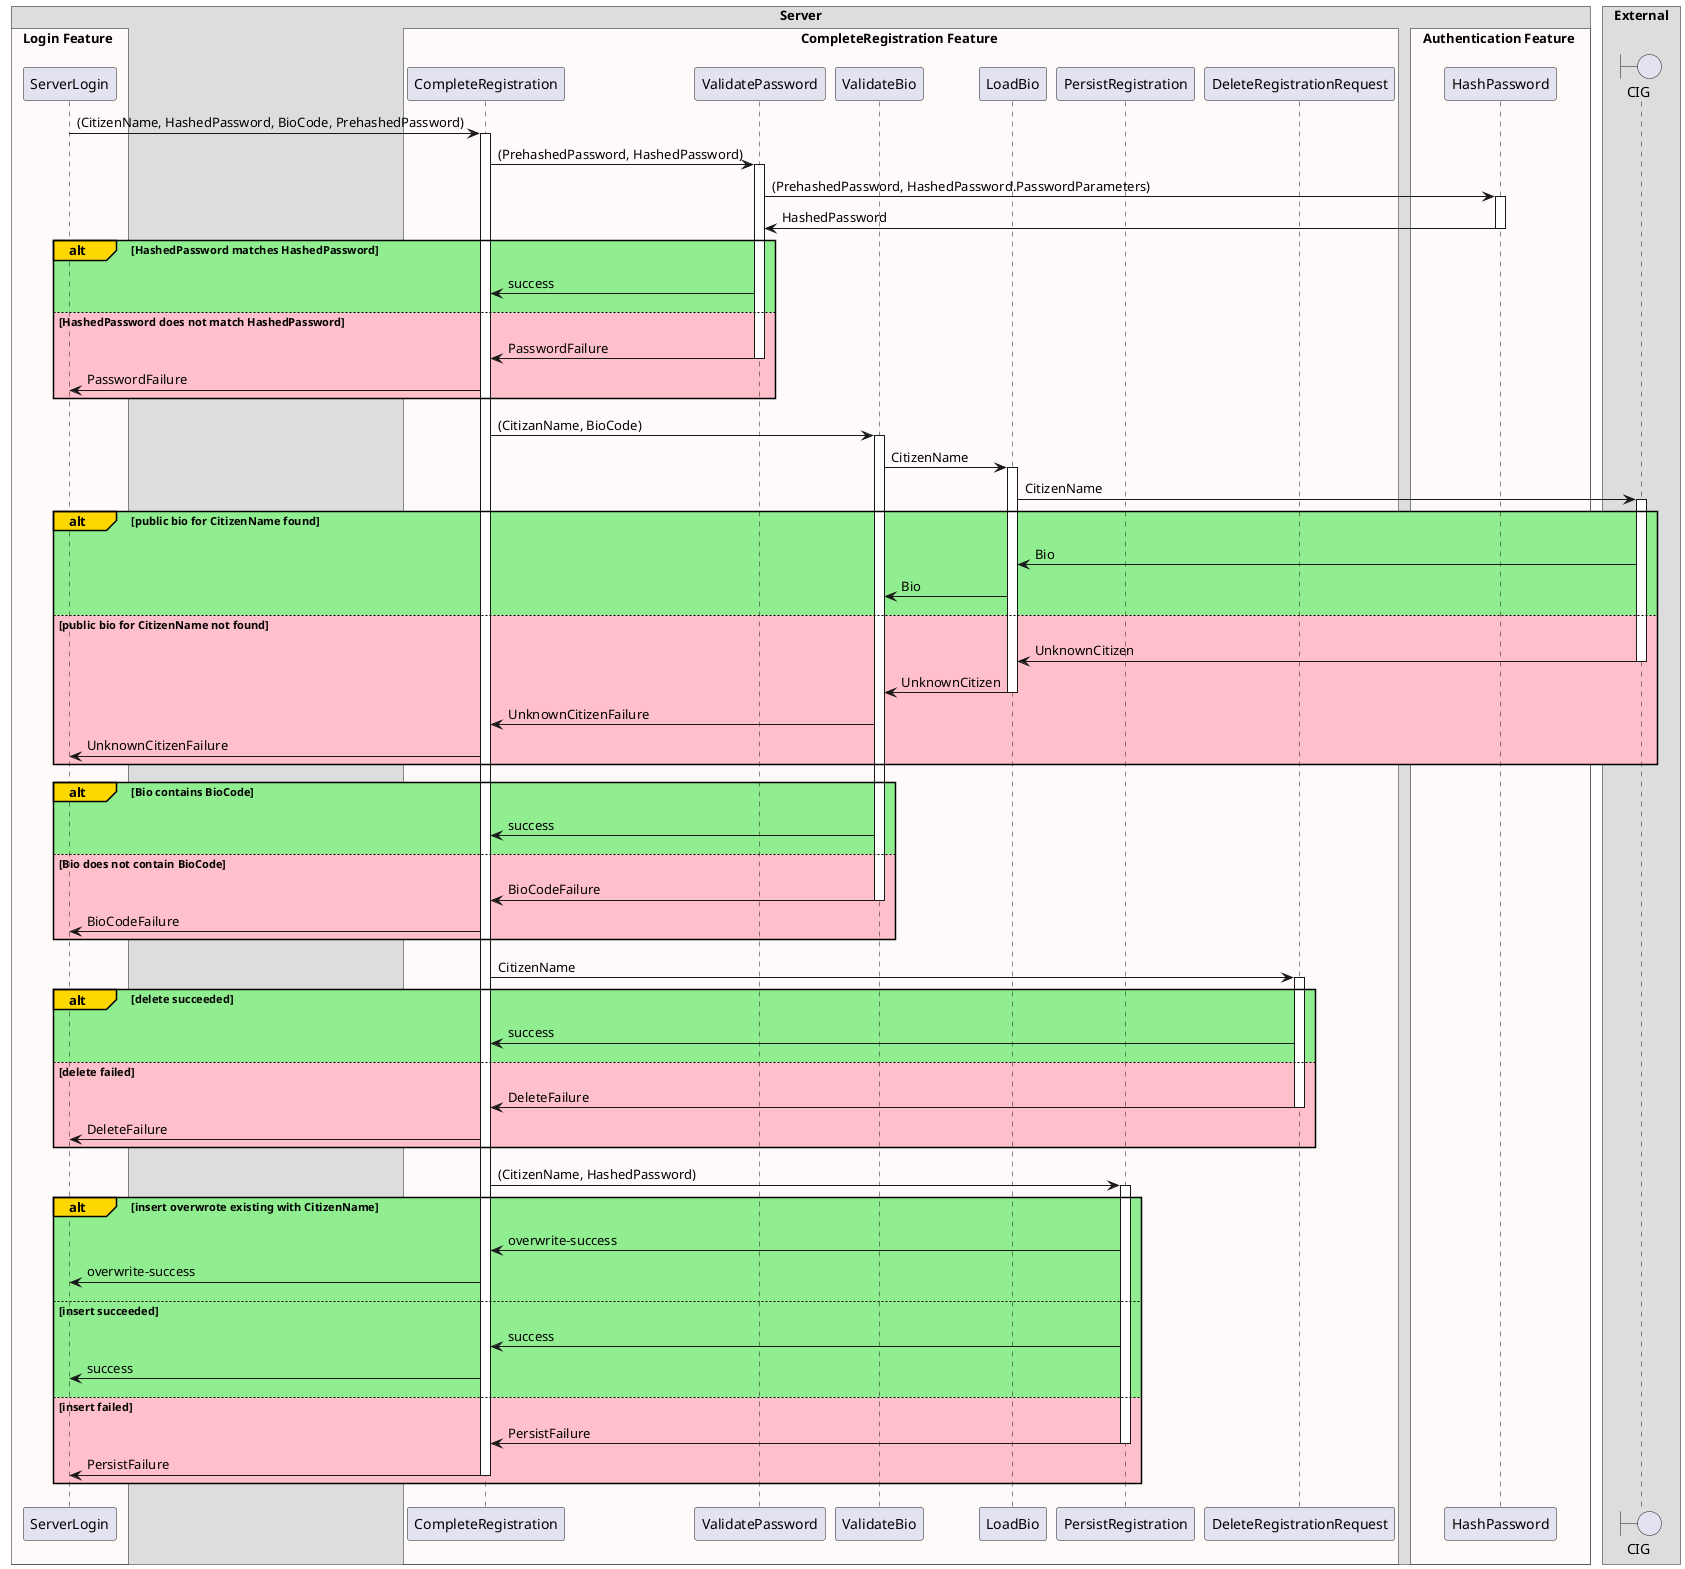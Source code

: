 @startuml

!pragma teoz true

box Server
box Login Feature #Snow
participant ServerLogin
end box

box CompleteRegistration Feature #Snow
participant CompleteRegistration
participant ValidatePassword
participant ValidateBio
participant LoadBio
participant PersistRegistration
participant DeleteRegistrationRequest
end box

box Authentication Feature #Snow
participant HashPassword
end box
end box

box External
boundary CIG
end box

ServerLogin -> CompleteRegistration: (CitizenName, HashedPassword, BioCode, PrehashedPassword)
activate CompleteRegistration
CompleteRegistration -> ValidatePassword: (PrehashedPassword, HashedPassword)
activate ValidatePassword
ValidatePassword -> HashPassword: (PrehashedPassword, HashedPassword.PasswordParameters)
activate HashPassword
HashPassword -> ValidatePassword: HashedPassword
deactivate HashPassword
alt#Gold #LightGreen HashedPassword matches HashedPassword
    ValidatePassword -> CompleteRegistration: success
else #Pink HashedPassword does not match HashedPassword
    ValidatePassword -> CompleteRegistration: PasswordFailure
    deactivate ValidatePassword
    CompleteRegistration -> ServerLogin: PasswordFailure
end

CompleteRegistration -> ValidateBio: (CitizanName, BioCode)
activate ValidateBio
ValidateBio -> LoadBio: CitizenName
activate LoadBio
LoadBio -> CIG: CitizenName
activate CIG
alt#Gold #LightGreen public bio for CitizenName found
    CIG -> LoadBio: Bio
    LoadBio -> ValidateBio: Bio
else #Pink public bio for CitizenName not found
    CIG -> LoadBio: UnknownCitizen
    deactivate CIG
    LoadBio -> ValidateBio: UnknownCitizen
    deactivate LoadBio
    ValidateBio -> CompleteRegistration: UnknownCitizenFailure
    CompleteRegistration -> ServerLogin: UnknownCitizenFailure
end

alt#Gold #LightGreen Bio contains BioCode
    ValidateBio -> CompleteRegistration: success
else #Pink Bio does not contain BioCode
    ValidateBio -> CompleteRegistration: BioCodeFailure
    deactivate ValidateBio
    CompleteRegistration -> ServerLogin: BioCodeFailure
end

CompleteRegistration -> DeleteRegistrationRequest: CitizenName
activate DeleteRegistrationRequest
alt#Gold #LightGreen delete succeeded
    DeleteRegistrationRequest -> CompleteRegistration: success
else #Pink delete failed
    DeleteRegistrationRequest -> CompleteRegistration: DeleteFailure
    deactivate DeleteRegistrationRequest
    CompleteRegistration -> ServerLogin: DeleteFailure
end

CompleteRegistration -> PersistRegistration: (CitizenName, HashedPassword)
activate PersistRegistration
alt#Gold #LightGreen insert overwrote existing with CitizenName
    PersistRegistration -> CompleteRegistration: overwrite-success
    CompleteRegistration -> ServerLogin: overwrite-success
else #LightGreen insert succeeded
    PersistRegistration -> CompleteRegistration: success
    CompleteRegistration -> ServerLogin: success
else #Pink insert failed
    PersistRegistration -> CompleteRegistration: PersistFailure
    deactivate PersistRegistration
    CompleteRegistration -> ServerLogin: PersistFailure
    deactivate CompleteRegistration
end

@enduml